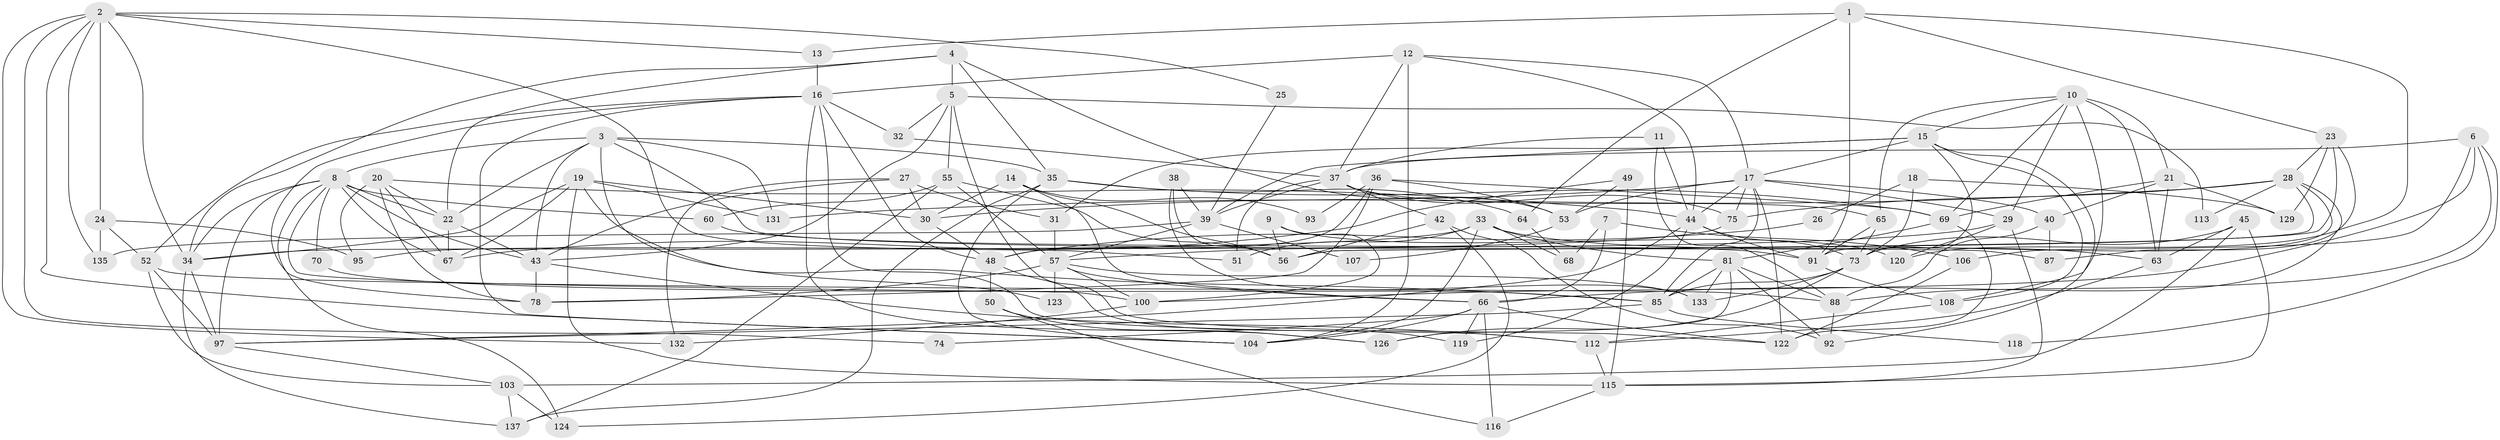 // Generated by graph-tools (version 1.1) at 2025/52/02/27/25 19:52:09]
// undirected, 98 vertices, 234 edges
graph export_dot {
graph [start="1"]
  node [color=gray90,style=filled];
  1 [super="+82"];
  2 [super="+83"];
  3 [super="+86"];
  4;
  5 [super="+96"];
  6;
  7;
  8 [super="+139"];
  9;
  10 [super="+94"];
  11;
  12 [super="+111"];
  13;
  14 [super="+121"];
  15 [super="+109"];
  16 [super="+76"];
  17 [super="+84"];
  18;
  19 [super="+89"];
  20 [super="+117"];
  21;
  22;
  23;
  24;
  25;
  26;
  27;
  28 [super="+62"];
  29 [super="+125"];
  30;
  31;
  32;
  33 [super="+59"];
  34 [super="+99"];
  35 [super="+41"];
  36 [super="+47"];
  37 [super="+61"];
  38;
  39 [super="+79"];
  40;
  42;
  43 [super="+46"];
  44 [super="+105"];
  45 [super="+90"];
  48 [super="+54"];
  49;
  50;
  51;
  52 [super="+98"];
  53 [super="+77"];
  55;
  56 [super="+58"];
  57 [super="+80"];
  60;
  63 [super="+141"];
  64;
  65 [super="+134"];
  66 [super="+114"];
  67;
  68 [super="+72"];
  69 [super="+71"];
  70;
  73 [super="+110"];
  74;
  75;
  78;
  81 [super="+101"];
  85 [super="+128"];
  87;
  88;
  91;
  92;
  93;
  95;
  97 [super="+102"];
  100 [super="+140"];
  103 [super="+138"];
  104 [super="+127"];
  106;
  107;
  108 [super="+136"];
  112;
  113;
  115 [super="+130"];
  116;
  118;
  119;
  120;
  122;
  123;
  124;
  126;
  129;
  131;
  132;
  133;
  135;
  137;
  1 -- 13;
  1 -- 64;
  1 -- 120;
  1 -- 91;
  1 -- 23;
  2 -- 132;
  2 -- 13;
  2 -- 25;
  2 -- 74;
  2 -- 34;
  2 -- 51;
  2 -- 135;
  2 -- 24;
  2 -- 104;
  3 -- 22;
  3 -- 87;
  3 -- 123;
  3 -- 131;
  3 -- 35 [weight=2];
  3 -- 8;
  3 -- 43;
  4 -- 22;
  4 -- 34;
  4 -- 5;
  4 -- 53;
  4 -- 35;
  5 -- 55;
  5 -- 32;
  5 -- 113;
  5 -- 122;
  5 -- 43;
  6 -- 88;
  6 -- 100;
  6 -- 106;
  6 -- 118;
  6 -- 37;
  7 -- 106;
  7 -- 68;
  7 -- 66;
  8 -- 67;
  8 -- 124;
  8 -- 97;
  8 -- 34;
  8 -- 70;
  8 -- 22;
  8 -- 43;
  8 -- 60;
  8 -- 100;
  9 -- 120;
  9 -- 56;
  9 -- 100;
  10 -- 21;
  10 -- 108;
  10 -- 29;
  10 -- 63;
  10 -- 65;
  10 -- 69;
  10 -- 15;
  11 -- 88;
  11 -- 44;
  11 -- 37;
  12 -- 104;
  12 -- 17;
  12 -- 16;
  12 -- 37;
  12 -- 44;
  13 -- 16;
  14 -- 30;
  14 -- 66;
  14 -- 93;
  14 -- 56;
  15 -- 108;
  15 -- 17;
  15 -- 39;
  15 -- 73;
  15 -- 92;
  15 -- 31;
  16 -- 112;
  16 -- 48;
  16 -- 126;
  16 -- 32;
  16 -- 52;
  16 -- 78;
  16 -- 104;
  17 -- 44;
  17 -- 30;
  17 -- 75;
  17 -- 53;
  17 -- 85;
  17 -- 40;
  17 -- 122;
  17 -- 29;
  18 -- 129;
  18 -- 26;
  18 -- 73;
  19 -- 34;
  19 -- 115;
  19 -- 131;
  19 -- 67;
  19 -- 85;
  19 -- 30;
  20 -- 78;
  20 -- 22;
  20 -- 95;
  20 -- 67;
  20 -- 44;
  21 -- 69;
  21 -- 40;
  21 -- 63;
  21 -- 129;
  22 -- 43;
  22 -- 67;
  23 -- 87;
  23 -- 28;
  23 -- 56 [weight=2];
  23 -- 129;
  24 -- 95;
  24 -- 135;
  24 -- 52;
  25 -- 39;
  26 -- 48;
  27 -- 31;
  27 -- 43;
  27 -- 30;
  27 -- 132;
  28 -- 75;
  28 -- 56;
  28 -- 91;
  28 -- 113;
  28 -- 66;
  28 -- 131;
  29 -- 120;
  29 -- 57;
  29 -- 115;
  30 -- 48;
  31 -- 57;
  32 -- 37;
  33 -- 63;
  33 -- 51;
  33 -- 104;
  33 -- 34;
  33 -- 81;
  33 -- 68;
  34 -- 97 [weight=2];
  34 -- 137;
  35 -- 137;
  35 -- 69;
  35 -- 64;
  35 -- 104;
  36 -- 48;
  36 -- 69;
  36 -- 93;
  36 -- 78;
  36 -- 53;
  37 -- 75;
  37 -- 51;
  37 -- 42;
  37 -- 65;
  37 -- 39;
  38 -- 133;
  38 -- 56;
  38 -- 39;
  39 -- 57;
  39 -- 135;
  39 -- 107;
  40 -- 88;
  40 -- 87;
  42 -- 92;
  42 -- 124;
  42 -- 56;
  43 -- 112;
  43 -- 78;
  44 -- 119;
  44 -- 73;
  44 -- 91;
  44 -- 97;
  45 -- 63;
  45 -- 115;
  45 -- 73;
  45 -- 103;
  48 -- 119;
  48 -- 50;
  49 -- 115;
  49 -- 67;
  49 -- 53;
  50 -- 126;
  50 -- 116;
  52 -- 103;
  52 -- 97;
  52 -- 88;
  53 -- 107;
  55 -- 137;
  55 -- 56;
  55 -- 57;
  55 -- 60;
  57 -- 133;
  57 -- 66;
  57 -- 78;
  57 -- 123;
  57 -- 100;
  60 -- 91;
  63 -- 112;
  64 -- 68;
  65 -- 91;
  65 -- 73;
  66 -- 116;
  66 -- 119;
  66 -- 122;
  66 -- 74;
  66 -- 104;
  69 -- 122;
  69 -- 81;
  70 -- 85;
  73 -- 133;
  73 -- 126;
  73 -- 85;
  75 -- 95;
  81 -- 88;
  81 -- 92;
  81 -- 126;
  81 -- 133;
  81 -- 85;
  85 -- 97;
  85 -- 118;
  88 -- 92;
  91 -- 108;
  97 -- 103;
  100 -- 132;
  103 -- 137;
  103 -- 124;
  106 -- 122;
  108 -- 112;
  112 -- 115;
  115 -- 116;
}

